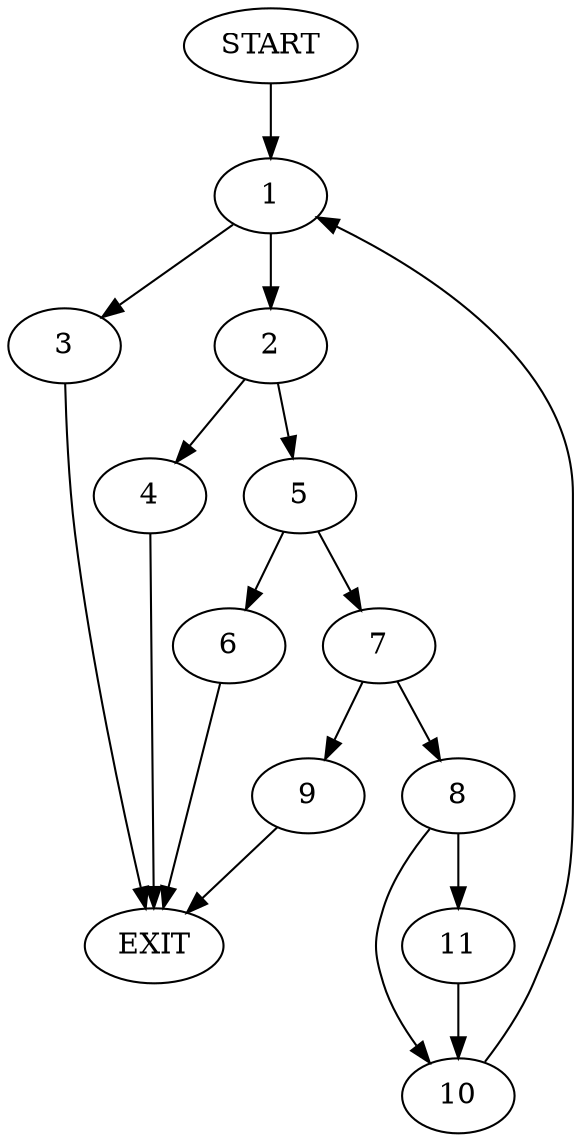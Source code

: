 digraph {
0 [label="START"]
12 [label="EXIT"]
0 -> 1
1 -> 2
1 -> 3
2 -> 4
2 -> 5
3 -> 12
4 -> 12
5 -> 6
5 -> 7
7 -> 8
7 -> 9
6 -> 12
8 -> 10
8 -> 11
9 -> 12
10 -> 1
11 -> 10
}
